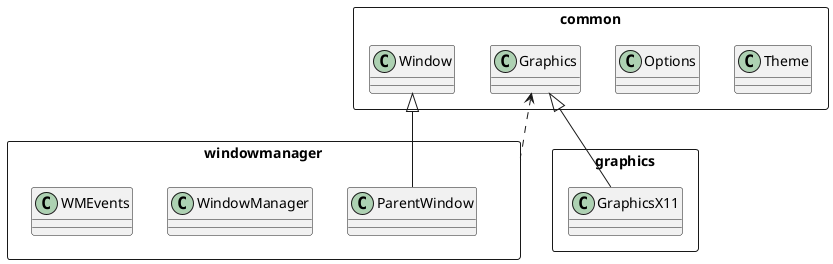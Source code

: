 @startuml

rectangle common {
    class Theme
    class Options
    class Window
    class Graphics
}

rectangle windowmanager {
    class ParentWindow
    class WindowManager
    class WMEvents
    Window <|-- ParentWindow
}

rectangle graphics {
    class GraphicsX11
    Graphics <|-- GraphicsX11
}

windowmanager ..> Graphics

@enduml